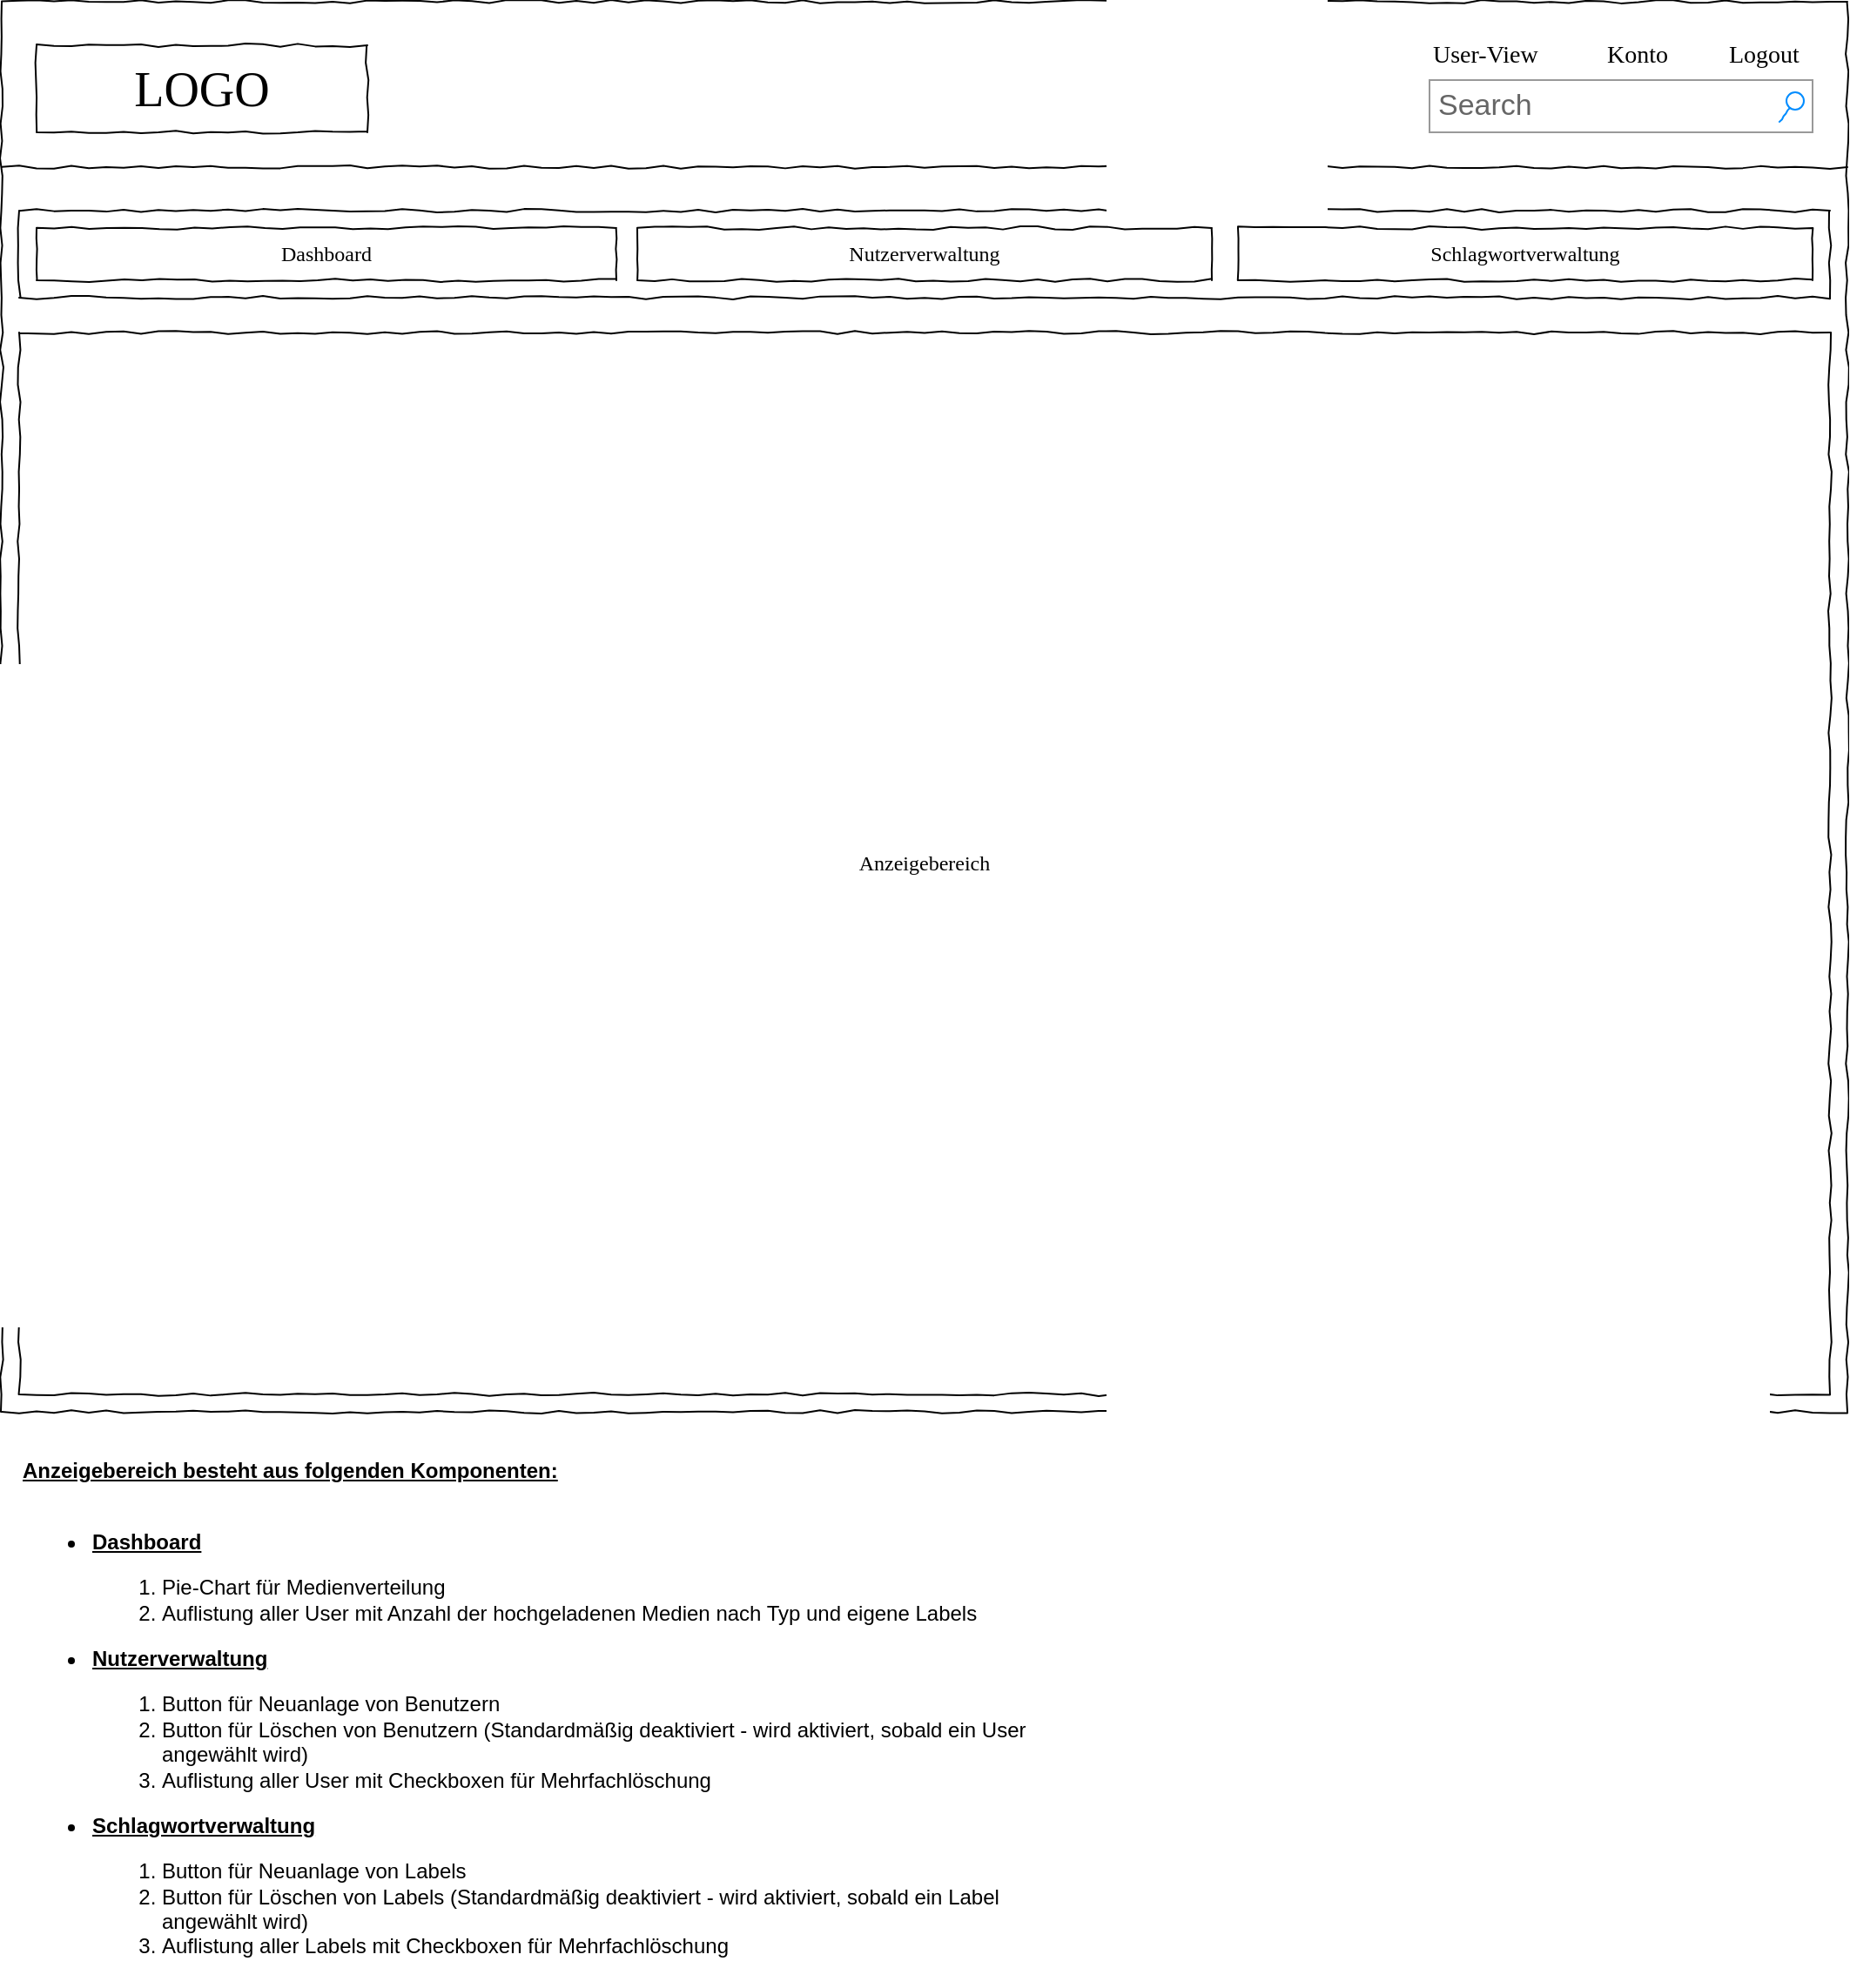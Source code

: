 <mxfile version="24.1.0" type="device">
  <diagram name="Page-1" id="03018318-947c-dd8e-b7a3-06fadd420f32">
    <mxGraphModel dx="1195" dy="697" grid="1" gridSize="10" guides="1" tooltips="1" connect="1" arrows="1" fold="1" page="1" pageScale="1" pageWidth="1100" pageHeight="850" background="none" math="0" shadow="0">
      <root>
        <mxCell id="0" />
        <mxCell id="1" parent="0" />
        <mxCell id="677b7b8949515195-1" value="" style="whiteSpace=wrap;html=1;rounded=0;shadow=0;labelBackgroundColor=none;strokeColor=#000000;strokeWidth=1;fillColor=none;fontFamily=Verdana;fontSize=12;fontColor=#000000;align=center;comic=1;" parent="1" vertex="1">
          <mxGeometry x="20" y="20" width="1060" height="810" as="geometry" />
        </mxCell>
        <mxCell id="677b7b8949515195-2" value="LOGO" style="whiteSpace=wrap;html=1;rounded=0;shadow=0;labelBackgroundColor=none;strokeWidth=1;fontFamily=Verdana;fontSize=28;align=center;comic=1;" parent="1" vertex="1">
          <mxGeometry x="40" y="45" width="190" height="50" as="geometry" />
        </mxCell>
        <mxCell id="677b7b8949515195-3" value="Search" style="strokeWidth=1;shadow=0;dashed=0;align=center;html=1;shape=mxgraph.mockup.forms.searchBox;strokeColor=#999999;mainText=;strokeColor2=#008cff;fontColor=#666666;fontSize=17;align=left;spacingLeft=3;rounded=0;labelBackgroundColor=none;comic=1;" parent="1" vertex="1">
          <mxGeometry x="840" y="65" width="220" height="30" as="geometry" />
        </mxCell>
        <mxCell id="677b7b8949515195-6" value="Konto" style="text;html=1;points=[];align=left;verticalAlign=top;spacingTop=-4;fontSize=14;fontFamily=Verdana" parent="1" vertex="1">
          <mxGeometry x="940" y="40" width="60" height="20" as="geometry" />
        </mxCell>
        <mxCell id="677b7b8949515195-7" value="Logout" style="text;html=1;points=[];align=left;verticalAlign=top;spacingTop=-4;fontSize=14;fontFamily=Verdana" parent="1" vertex="1">
          <mxGeometry x="1010" y="40" width="60" height="20" as="geometry" />
        </mxCell>
        <mxCell id="677b7b8949515195-9" value="" style="line;strokeWidth=1;html=1;rounded=0;shadow=0;labelBackgroundColor=none;fillColor=none;fontFamily=Verdana;fontSize=14;fontColor=#000000;align=center;comic=1;" parent="1" vertex="1">
          <mxGeometry x="20" y="110" width="1060" height="10" as="geometry" />
        </mxCell>
        <mxCell id="LJii5e2iyVx8idLLH1ol-21" value="" style="whiteSpace=wrap;html=1;rounded=0;shadow=0;labelBackgroundColor=none;strokeWidth=1;fillColor=none;fontFamily=Verdana;fontSize=12;align=center;comic=1;" parent="1" vertex="1">
          <mxGeometry x="30" y="140" width="1040" height="50" as="geometry" />
        </mxCell>
        <mxCell id="LJii5e2iyVx8idLLH1ol-22" value="Dashboard" style="whiteSpace=wrap;html=1;rounded=0;shadow=0;labelBackgroundColor=none;strokeWidth=1;fillColor=none;fontFamily=Verdana;fontSize=12;align=center;comic=1;" parent="1" vertex="1">
          <mxGeometry x="40" y="150" width="333" height="30" as="geometry" />
        </mxCell>
        <mxCell id="LJii5e2iyVx8idLLH1ol-26" value="Schlagwortverwaltung" style="whiteSpace=wrap;html=1;rounded=0;shadow=0;labelBackgroundColor=none;strokeWidth=1;fillColor=none;fontFamily=Verdana;fontSize=12;align=center;comic=1;" parent="1" vertex="1">
          <mxGeometry x="730" y="150" width="330" height="30" as="geometry" />
        </mxCell>
        <mxCell id="LJii5e2iyVx8idLLH1ol-27" value="Anzeigebereich" style="whiteSpace=wrap;html=1;rounded=0;shadow=0;labelBackgroundColor=none;strokeColor=#000000;strokeWidth=1;fillColor=default;fontFamily=Verdana;fontSize=12;fontColor=#000000;align=center;comic=1;" parent="1" vertex="1">
          <mxGeometry x="30" y="210" width="1040" height="610" as="geometry" />
        </mxCell>
        <mxCell id="Q3PnjCN2q9C488Z4irLO-1" value="Nutzerverwaltung" style="whiteSpace=wrap;html=1;rounded=0;shadow=0;labelBackgroundColor=none;strokeWidth=1;fillColor=none;fontFamily=Verdana;fontSize=12;align=center;comic=1;" parent="1" vertex="1">
          <mxGeometry x="385" y="150" width="330" height="30" as="geometry" />
        </mxCell>
        <mxCell id="Q3PnjCN2q9C488Z4irLO-3" value="&lt;u&gt;&lt;b&gt;Anzeigebereich besteht aus folgenden Komponenten:&lt;/b&gt;&lt;/u&gt;&lt;div&gt;&lt;br&gt;&lt;/div&gt;&lt;div&gt;&lt;ul&gt;&lt;li&gt;&lt;u&gt;&lt;b&gt;Dashboard&lt;/b&gt;&lt;/u&gt;&lt;/li&gt;&lt;/ul&gt;&lt;ol&gt;&lt;ol&gt;&lt;li&gt;Pie-Chart für Medienverteilung&lt;/li&gt;&lt;li&gt;Auflistung aller User mit Anzahl der hochgeladenen Medien nach Typ und eigene Labels&lt;/li&gt;&lt;/ol&gt;&lt;/ol&gt;&lt;div&gt;&lt;ul&gt;&lt;li&gt;&lt;b&gt;&lt;u&gt;Nutzerverwaltung&lt;/u&gt;&lt;/b&gt;&lt;/li&gt;&lt;/ul&gt;&lt;ol&gt;&lt;ol&gt;&lt;li&gt;Button für Neuanlage von Benutzern&lt;/li&gt;&lt;li&gt;Button für Löschen von Benutzern (Standardmäßig deaktiviert - wird aktiviert, sobald ein User angewählt wird)&lt;/li&gt;&lt;li&gt;Auflistung aller User mit Checkboxen für Mehrfachlöschung&lt;/li&gt;&lt;/ol&gt;&lt;/ol&gt;&lt;div&gt;&lt;ul&gt;&lt;li&gt;&lt;b&gt;&lt;u&gt;Schlagwortverwaltung&lt;/u&gt;&lt;/b&gt;&lt;/li&gt;&lt;/ul&gt;&lt;ol&gt;&lt;ol&gt;&lt;li&gt;Button für Neuanlage von Labels&lt;/li&gt;&lt;li&gt;Button für Löschen von Labels (Standardmäßig deaktiviert - wird aktiviert, sobald ein Label angewählt wird)&lt;/li&gt;&lt;li&gt;Auflistung aller Labels mit Checkboxen für Mehrfachlöschung&lt;/li&gt;&lt;/ol&gt;&lt;/ol&gt;&lt;/div&gt;&lt;/div&gt;&lt;/div&gt;" style="text;html=1;align=left;verticalAlign=top;whiteSpace=wrap;rounded=0;" parent="1" vertex="1">
          <mxGeometry x="30" y="850" width="580" height="310" as="geometry" />
        </mxCell>
        <mxCell id="gY5ShrHAzV4Y09KtIVAM-1" value="User-View" style="text;html=1;points=[];align=left;verticalAlign=top;spacingTop=-4;fontSize=14;fontFamily=Verdana" vertex="1" parent="1">
          <mxGeometry x="840" y="40" width="80" height="20" as="geometry" />
        </mxCell>
      </root>
    </mxGraphModel>
  </diagram>
</mxfile>
